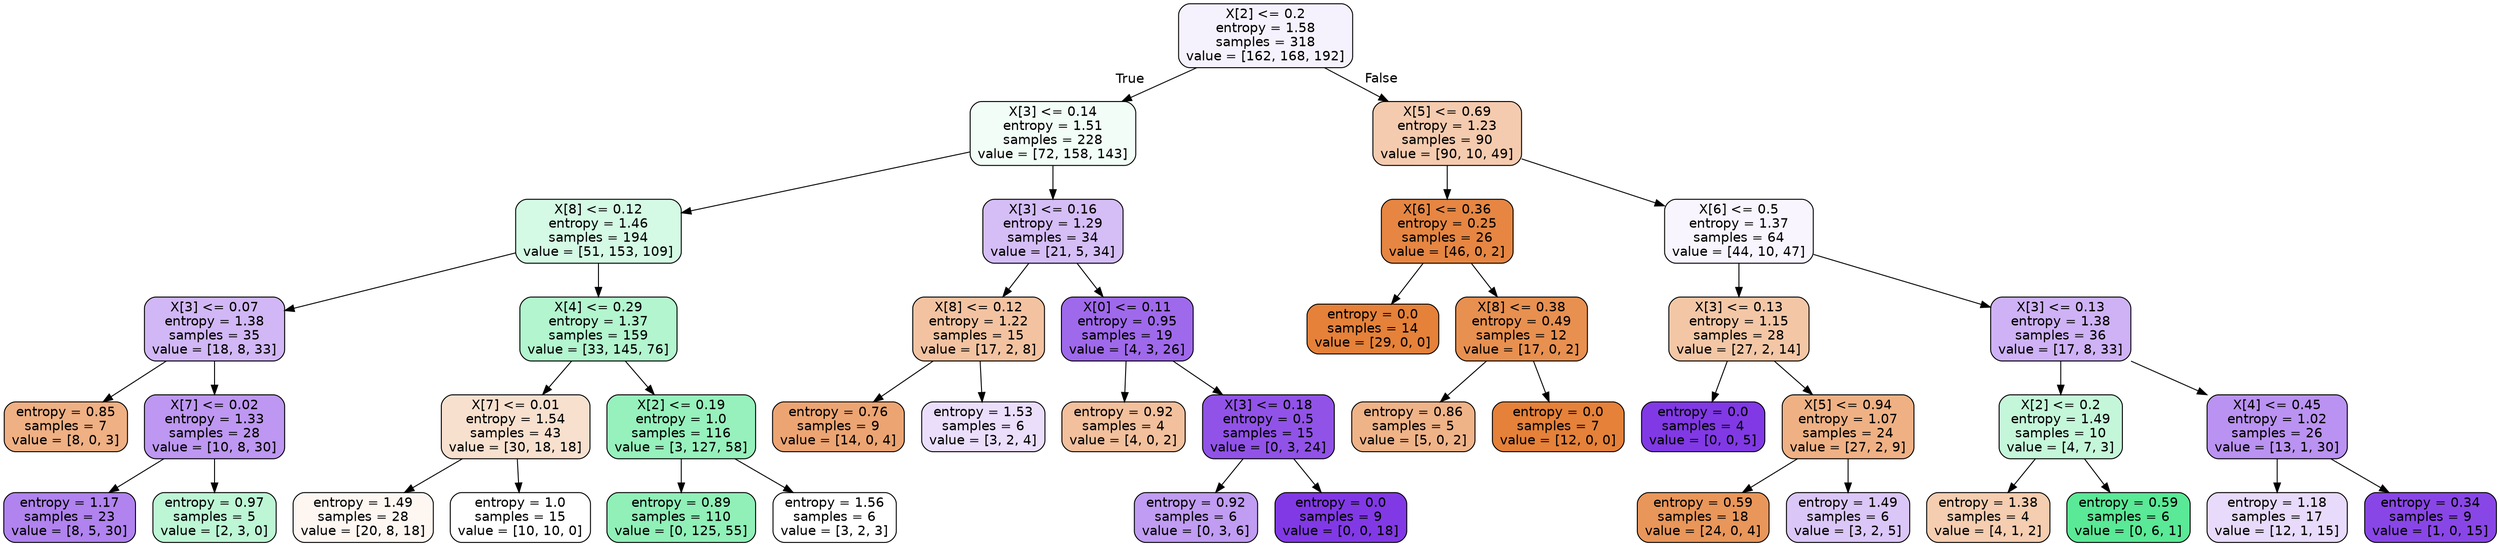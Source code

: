 digraph Tree {
node [shape=box, style="filled, rounded", color="black", fontname="helvetica"] ;
edge [fontname="helvetica"] ;
0 [label="X[2] <= 0.2\nentropy = 1.58\nsamples = 318\nvalue = [162, 168, 192]", fillcolor="#f6f2fd"] ;
1 [label="X[3] <= 0.14\nentropy = 1.51\nsamples = 228\nvalue = [72, 158, 143]", fillcolor="#f2fdf7"] ;
0 -> 1 [labeldistance=2.5, labelangle=45, headlabel="True"] ;
2 [label="X[8] <= 0.12\nentropy = 1.46\nsamples = 194\nvalue = [51, 153, 109]", fillcolor="#d4f9e4"] ;
1 -> 2 ;
3 [label="X[3] <= 0.07\nentropy = 1.38\nsamples = 35\nvalue = [18, 8, 33]", fillcolor="#d1b7f5"] ;
2 -> 3 ;
4 [label="entropy = 0.85\nsamples = 7\nvalue = [8, 0, 3]", fillcolor="#efb083"] ;
3 -> 4 ;
5 [label="X[7] <= 0.02\nentropy = 1.33\nsamples = 28\nvalue = [10, 8, 30]", fillcolor="#bd97f1"] ;
3 -> 5 ;
6 [label="entropy = 1.17\nsamples = 23\nvalue = [8, 5, 30]", fillcolor="#b083ef"] ;
5 -> 6 ;
7 [label="entropy = 0.97\nsamples = 5\nvalue = [2, 3, 0]", fillcolor="#bdf6d5"] ;
5 -> 7 ;
8 [label="X[4] <= 0.29\nentropy = 1.37\nsamples = 159\nvalue = [33, 145, 76]", fillcolor="#b2f5ce"] ;
2 -> 8 ;
9 [label="X[7] <= 0.01\nentropy = 1.54\nsamples = 43\nvalue = [30, 18, 18]", fillcolor="#f8e0ce"] ;
8 -> 9 ;
10 [label="entropy = 1.49\nsamples = 28\nvalue = [20, 8, 18]", fillcolor="#fdf6f1"] ;
9 -> 10 ;
11 [label="entropy = 1.0\nsamples = 15\nvalue = [10, 10, 0]", fillcolor="#ffffff"] ;
9 -> 11 ;
12 [label="X[2] <= 0.19\nentropy = 1.0\nsamples = 116\nvalue = [3, 127, 58]", fillcolor="#96f1bc"] ;
8 -> 12 ;
13 [label="entropy = 0.89\nsamples = 110\nvalue = [0, 125, 55]", fillcolor="#90f0b8"] ;
12 -> 13 ;
14 [label="entropy = 1.56\nsamples = 6\nvalue = [3, 2, 3]", fillcolor="#ffffff"] ;
12 -> 14 ;
15 [label="X[3] <= 0.16\nentropy = 1.29\nsamples = 34\nvalue = [21, 5, 34]", fillcolor="#d5bdf6"] ;
1 -> 15 ;
16 [label="X[8] <= 0.12\nentropy = 1.22\nsamples = 15\nvalue = [17, 2, 8]", fillcolor="#f3c3a1"] ;
15 -> 16 ;
17 [label="entropy = 0.76\nsamples = 9\nvalue = [14, 0, 4]", fillcolor="#eca572"] ;
16 -> 17 ;
18 [label="entropy = 1.53\nsamples = 6\nvalue = [3, 2, 4]", fillcolor="#eadefb"] ;
16 -> 18 ;
19 [label="X[0] <= 0.11\nentropy = 0.95\nsamples = 19\nvalue = [4, 3, 26]", fillcolor="#9f69eb"] ;
15 -> 19 ;
20 [label="entropy = 0.92\nsamples = 4\nvalue = [4, 0, 2]", fillcolor="#f2c09c"] ;
19 -> 20 ;
21 [label="X[3] <= 0.18\nentropy = 0.5\nsamples = 15\nvalue = [0, 3, 24]", fillcolor="#9152e8"] ;
19 -> 21 ;
22 [label="entropy = 0.92\nsamples = 6\nvalue = [0, 3, 6]", fillcolor="#c09cf2"] ;
21 -> 22 ;
23 [label="entropy = 0.0\nsamples = 9\nvalue = [0, 0, 18]", fillcolor="#8139e5"] ;
21 -> 23 ;
24 [label="X[5] <= 0.69\nentropy = 1.23\nsamples = 90\nvalue = [90, 10, 49]", fillcolor="#f4cbae"] ;
0 -> 24 [labeldistance=2.5, labelangle=-45, headlabel="False"] ;
25 [label="X[6] <= 0.36\nentropy = 0.25\nsamples = 26\nvalue = [46, 0, 2]", fillcolor="#e68642"] ;
24 -> 25 ;
26 [label="entropy = 0.0\nsamples = 14\nvalue = [29, 0, 0]", fillcolor="#e58139"] ;
25 -> 26 ;
27 [label="X[8] <= 0.38\nentropy = 0.49\nsamples = 12\nvalue = [17, 0, 2]", fillcolor="#e89050"] ;
25 -> 27 ;
28 [label="entropy = 0.86\nsamples = 5\nvalue = [5, 0, 2]", fillcolor="#efb388"] ;
27 -> 28 ;
29 [label="entropy = 0.0\nsamples = 7\nvalue = [12, 0, 0]", fillcolor="#e58139"] ;
27 -> 29 ;
30 [label="X[6] <= 0.5\nentropy = 1.37\nsamples = 64\nvalue = [44, 10, 47]", fillcolor="#f8f5fe"] ;
24 -> 30 ;
31 [label="X[3] <= 0.13\nentropy = 1.15\nsamples = 28\nvalue = [27, 2, 14]", fillcolor="#f3c7a6"] ;
30 -> 31 ;
32 [label="entropy = 0.0\nsamples = 4\nvalue = [0, 0, 5]", fillcolor="#8139e5"] ;
31 -> 32 ;
33 [label="X[5] <= 0.94\nentropy = 1.07\nsamples = 24\nvalue = [27, 2, 9]", fillcolor="#efb184"] ;
31 -> 33 ;
34 [label="entropy = 0.59\nsamples = 18\nvalue = [24, 0, 4]", fillcolor="#e9965a"] ;
33 -> 34 ;
35 [label="entropy = 1.49\nsamples = 6\nvalue = [3, 2, 5]", fillcolor="#dbc6f8"] ;
33 -> 35 ;
36 [label="X[3] <= 0.13\nentropy = 1.38\nsamples = 36\nvalue = [17, 8, 33]", fillcolor="#ceb2f5"] ;
30 -> 36 ;
37 [label="X[2] <= 0.2\nentropy = 1.49\nsamples = 10\nvalue = [4, 7, 3]", fillcolor="#c4f7d9"] ;
36 -> 37 ;
38 [label="entropy = 1.38\nsamples = 4\nvalue = [4, 1, 2]", fillcolor="#f5cdb0"] ;
37 -> 38 ;
39 [label="entropy = 0.59\nsamples = 6\nvalue = [0, 6, 1]", fillcolor="#5ae996"] ;
37 -> 39 ;
40 [label="X[4] <= 0.45\nentropy = 1.02\nsamples = 26\nvalue = [13, 1, 30]", fillcolor="#ba92f1"] ;
36 -> 40 ;
41 [label="entropy = 1.18\nsamples = 17\nvalue = [12, 1, 15]", fillcolor="#e7dafa"] ;
40 -> 41 ;
42 [label="entropy = 0.34\nsamples = 9\nvalue = [1, 0, 15]", fillcolor="#8946e7"] ;
40 -> 42 ;
}
